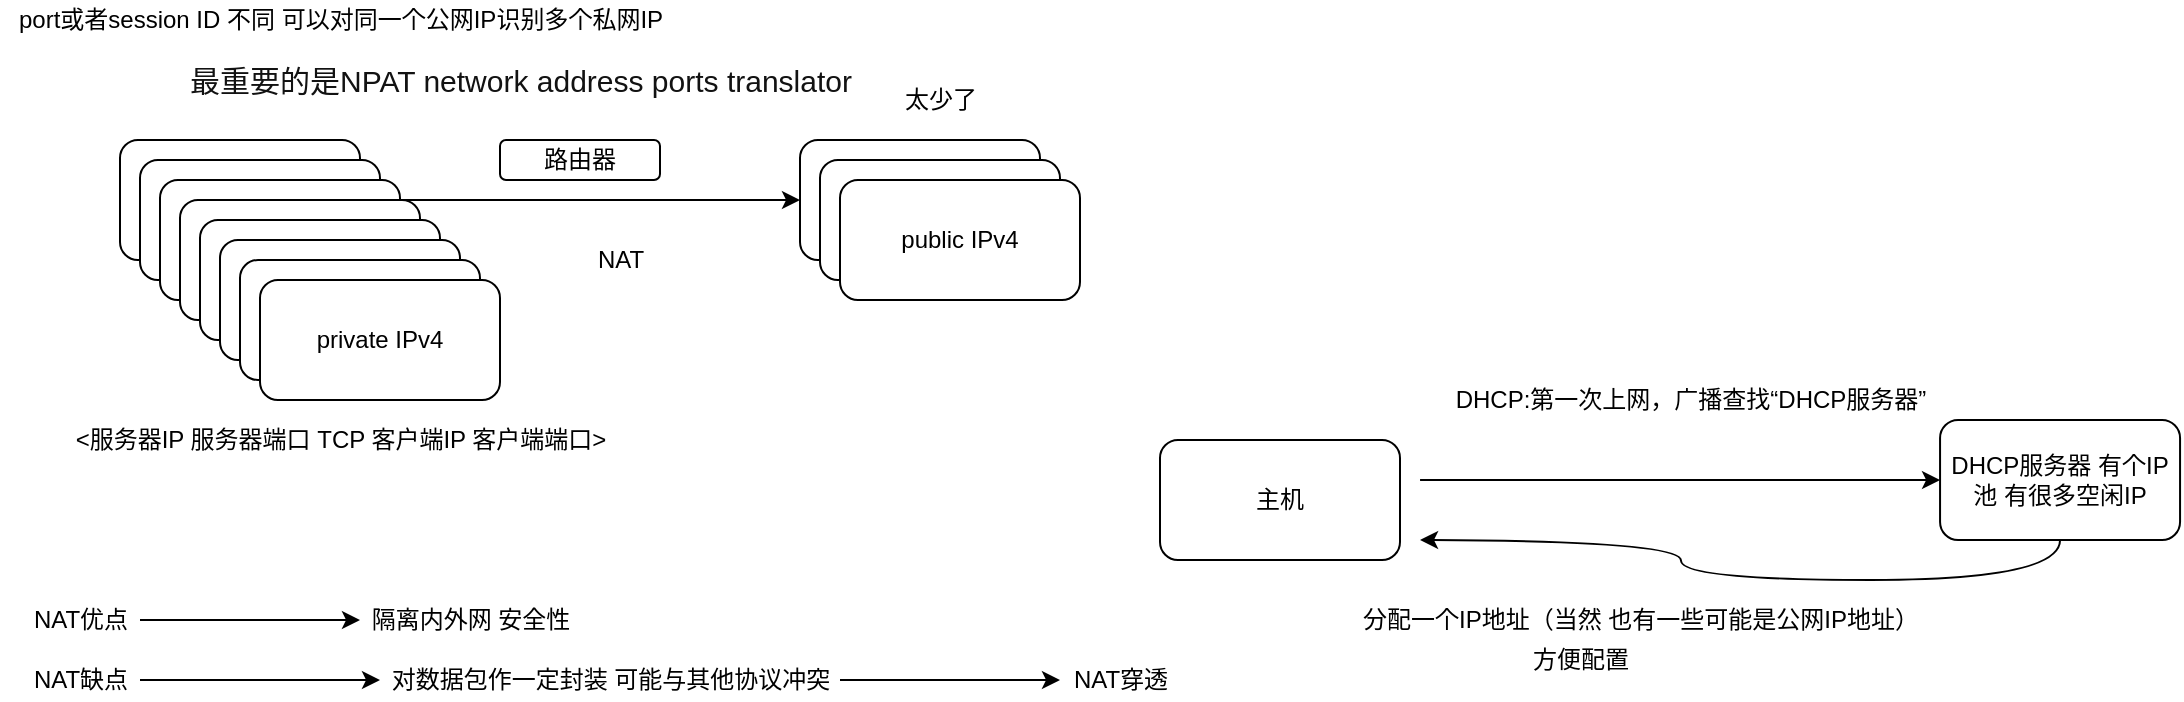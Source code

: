 <mxfile version="13.7.9" type="device" pages="2"><diagram id="Kh6NwJ7nRzPGnphc6LA8" name="NAT"><mxGraphModel dx="905" dy="672" grid="1" gridSize="10" guides="1" tooltips="1" connect="1" arrows="1" fold="1" page="1" pageScale="1" pageWidth="827" pageHeight="1169" math="0" shadow="0"><root><mxCell id="0"/><mxCell id="1" parent="0"/><mxCell id="gUieE1cA2e0wwHPSv3Jc-3" style="edgeStyle=orthogonalEdgeStyle;rounded=0;orthogonalLoop=1;jettySize=auto;html=1;curved=1;" parent="1" source="gUieE1cA2e0wwHPSv3Jc-1" target="gUieE1cA2e0wwHPSv3Jc-2" edge="1"><mxGeometry relative="1" as="geometry"/></mxCell><mxCell id="gUieE1cA2e0wwHPSv3Jc-1" value="private IP" style="rounded=1;whiteSpace=wrap;html=1;" parent="1" vertex="1"><mxGeometry x="200" y="200" width="120" height="60" as="geometry"/></mxCell><mxCell id="gUieE1cA2e0wwHPSv3Jc-2" value="public IP" style="rounded=1;whiteSpace=wrap;html=1;" parent="1" vertex="1"><mxGeometry x="540" y="200" width="120" height="60" as="geometry"/></mxCell><mxCell id="gUieE1cA2e0wwHPSv3Jc-4" value="NAT" style="text;html=1;align=center;verticalAlign=middle;resizable=0;points=[];autosize=1;" parent="1" vertex="1"><mxGeometry x="430" y="250" width="40" height="20" as="geometry"/></mxCell><mxCell id="gUieE1cA2e0wwHPSv3Jc-6" value="太少了" style="text;html=1;align=center;verticalAlign=middle;resizable=0;points=[];autosize=1;" parent="1" vertex="1"><mxGeometry x="585" y="170" width="50" height="20" as="geometry"/></mxCell><mxCell id="gUieE1cA2e0wwHPSv3Jc-7" value="private IP" style="rounded=1;whiteSpace=wrap;html=1;" parent="1" vertex="1"><mxGeometry x="210" y="210" width="120" height="60" as="geometry"/></mxCell><mxCell id="gUieE1cA2e0wwHPSv3Jc-8" value="private IP" style="rounded=1;whiteSpace=wrap;html=1;" parent="1" vertex="1"><mxGeometry x="220" y="220" width="120" height="60" as="geometry"/></mxCell><mxCell id="gUieE1cA2e0wwHPSv3Jc-9" value="private IP" style="rounded=1;whiteSpace=wrap;html=1;" parent="1" vertex="1"><mxGeometry x="230" y="230" width="120" height="60" as="geometry"/></mxCell><mxCell id="gUieE1cA2e0wwHPSv3Jc-10" value="private IP" style="rounded=1;whiteSpace=wrap;html=1;" parent="1" vertex="1"><mxGeometry x="240" y="240" width="120" height="60" as="geometry"/></mxCell><mxCell id="gUieE1cA2e0wwHPSv3Jc-11" value="private IP" style="rounded=1;whiteSpace=wrap;html=1;" parent="1" vertex="1"><mxGeometry x="250" y="250" width="120" height="60" as="geometry"/></mxCell><mxCell id="gUieE1cA2e0wwHPSv3Jc-12" value="public IP" style="rounded=1;whiteSpace=wrap;html=1;" parent="1" vertex="1"><mxGeometry x="550" y="210" width="120" height="60" as="geometry"/></mxCell><mxCell id="gUieE1cA2e0wwHPSv3Jc-17" value="" style="edgeStyle=orthogonalEdgeStyle;rounded=0;orthogonalLoop=1;jettySize=auto;html=1;curved=1;" parent="1" target="gUieE1cA2e0wwHPSv3Jc-16" edge="1"><mxGeometry relative="1" as="geometry"><mxPoint x="850.03" y="370" as="sourcePoint"/></mxGeometry></mxCell><mxCell id="gUieE1cA2e0wwHPSv3Jc-13" value="public IPv4" style="rounded=1;whiteSpace=wrap;html=1;" parent="1" vertex="1"><mxGeometry x="560" y="220" width="120" height="60" as="geometry"/></mxCell><mxCell id="gUieE1cA2e0wwHPSv3Jc-14" value="private IP" style="rounded=1;whiteSpace=wrap;html=1;" parent="1" vertex="1"><mxGeometry x="260" y="260" width="120" height="60" as="geometry"/></mxCell><mxCell id="gUieE1cA2e0wwHPSv3Jc-15" value="private IPv4" style="rounded=1;whiteSpace=wrap;html=1;" parent="1" vertex="1"><mxGeometry x="270" y="270" width="120" height="60" as="geometry"/></mxCell><mxCell id="gUieE1cA2e0wwHPSv3Jc-32" style="edgeStyle=orthogonalEdgeStyle;rounded=0;orthogonalLoop=1;jettySize=auto;html=1;entryX=1;entryY=1;entryDx=0;entryDy=0;exitX=0.5;exitY=1;exitDx=0;exitDy=0;curved=1;" parent="1" source="gUieE1cA2e0wwHPSv3Jc-16" edge="1"><mxGeometry relative="1" as="geometry"><mxPoint x="850.03" y="400.0" as="targetPoint"/></mxGeometry></mxCell><mxCell id="gUieE1cA2e0wwHPSv3Jc-16" value="DHCP服务器 有个IP池 有很多空闲IP" style="rounded=1;whiteSpace=wrap;html=1;" parent="1" vertex="1"><mxGeometry x="1110.03" y="340" width="120" height="60" as="geometry"/></mxCell><mxCell id="gUieE1cA2e0wwHPSv3Jc-18" value="DHCP:第一次上网，广播查找“DHCP服务器”" style="text;html=1;align=center;verticalAlign=middle;resizable=0;points=[];autosize=1;" parent="1" vertex="1"><mxGeometry x="860.03" y="320" width="250" height="20" as="geometry"/></mxCell><mxCell id="gUieE1cA2e0wwHPSv3Jc-19" value="&amp;lt;服务器IP 服务器端口 TCP 客户端IP 客户端端口&amp;gt;" style="text;html=1;align=center;verticalAlign=middle;resizable=0;points=[];autosize=1;" parent="1" vertex="1"><mxGeometry x="170" y="340" width="280" height="20" as="geometry"/></mxCell><mxCell id="gUieE1cA2e0wwHPSv3Jc-20" value="port或者session ID 不同 可以对同一个公网IP识别多个私网IP" style="text;html=1;align=center;verticalAlign=middle;resizable=0;points=[];autosize=1;" parent="1" vertex="1"><mxGeometry x="140" y="130" width="340" height="20" as="geometry"/></mxCell><mxCell id="gUieE1cA2e0wwHPSv3Jc-25" value="" style="edgeStyle=orthogonalEdgeStyle;rounded=0;orthogonalLoop=1;jettySize=auto;html=1;curved=1;" parent="1" source="gUieE1cA2e0wwHPSv3Jc-22" target="gUieE1cA2e0wwHPSv3Jc-24" edge="1"><mxGeometry relative="1" as="geometry"/></mxCell><mxCell id="gUieE1cA2e0wwHPSv3Jc-22" value="NAT缺点" style="text;html=1;align=center;verticalAlign=middle;resizable=0;points=[];autosize=1;" parent="1" vertex="1"><mxGeometry x="150" y="460" width="60" height="20" as="geometry"/></mxCell><mxCell id="gUieE1cA2e0wwHPSv3Jc-27" value="" style="edgeStyle=orthogonalEdgeStyle;rounded=0;orthogonalLoop=1;jettySize=auto;html=1;curved=1;" parent="1" source="gUieE1cA2e0wwHPSv3Jc-23" target="gUieE1cA2e0wwHPSv3Jc-26" edge="1"><mxGeometry relative="1" as="geometry"/></mxCell><mxCell id="gUieE1cA2e0wwHPSv3Jc-23" value="NAT优点" style="text;html=1;align=center;verticalAlign=middle;resizable=0;points=[];autosize=1;" parent="1" vertex="1"><mxGeometry x="150" y="430" width="60" height="20" as="geometry"/></mxCell><mxCell id="gUieE1cA2e0wwHPSv3Jc-29" value="" style="edgeStyle=orthogonalEdgeStyle;rounded=0;orthogonalLoop=1;jettySize=auto;html=1;curved=1;" parent="1" source="gUieE1cA2e0wwHPSv3Jc-24" target="gUieE1cA2e0wwHPSv3Jc-28" edge="1"><mxGeometry relative="1" as="geometry"/></mxCell><mxCell id="gUieE1cA2e0wwHPSv3Jc-24" value="对数据包作一定封装 可能与其他协议冲突" style="text;html=1;align=center;verticalAlign=middle;resizable=0;points=[];autosize=1;" parent="1" vertex="1"><mxGeometry x="330" y="460" width="230" height="20" as="geometry"/></mxCell><mxCell id="gUieE1cA2e0wwHPSv3Jc-26" value="隔离内外网 安全性" style="text;html=1;align=center;verticalAlign=middle;resizable=0;points=[];autosize=1;" parent="1" vertex="1"><mxGeometry x="320" y="430" width="110" height="20" as="geometry"/></mxCell><mxCell id="gUieE1cA2e0wwHPSv3Jc-28" value="NAT穿透" style="text;html=1;align=center;verticalAlign=middle;resizable=0;points=[];autosize=1;" parent="1" vertex="1"><mxGeometry x="670" y="460" width="60" height="20" as="geometry"/></mxCell><mxCell id="gUieE1cA2e0wwHPSv3Jc-30" value="&lt;span style=&quot;color: rgb(18 , 18 , 18) ; font-family: , &amp;#34;blinkmacsystemfont&amp;#34; , &amp;#34;helvetica neue&amp;#34; , &amp;#34;pingfang sc&amp;#34; , &amp;#34;microsoft yahei&amp;#34; , &amp;#34;source han sans sc&amp;#34; , &amp;#34;noto sans cjk sc&amp;#34; , &amp;#34;wenquanyi micro hei&amp;#34; , sans-serif ; font-size: 15px ; background-color: rgb(255 , 255 , 255)&quot;&gt;最重要的是NPAT network address ports translator&lt;/span&gt;" style="text;html=1;align=center;verticalAlign=middle;resizable=0;points=[];autosize=1;" parent="1" vertex="1"><mxGeometry x="225" y="160" width="350" height="20" as="geometry"/></mxCell><mxCell id="gUieE1cA2e0wwHPSv3Jc-31" value="路由器" style="rounded=1;whiteSpace=wrap;html=1;" parent="1" vertex="1"><mxGeometry x="390" y="200" width="80" height="20" as="geometry"/></mxCell><mxCell id="gUieE1cA2e0wwHPSv3Jc-33" value="分配一个IP地址（当然 也有一些可能是公网IP地址）" style="text;html=1;align=center;verticalAlign=middle;resizable=0;points=[];autosize=1;" parent="1" vertex="1"><mxGeometry x="815.03" y="430" width="290" height="20" as="geometry"/></mxCell><mxCell id="gUieE1cA2e0wwHPSv3Jc-35" value="主机" style="rounded=1;whiteSpace=wrap;html=1;" parent="1" vertex="1"><mxGeometry x="720" y="350" width="120" height="60" as="geometry"/></mxCell><mxCell id="gUieE1cA2e0wwHPSv3Jc-36" value="方便配置" style="text;html=1;align=center;verticalAlign=middle;resizable=0;points=[];autosize=1;" parent="1" vertex="1"><mxGeometry x="900" y="450" width="60" height="20" as="geometry"/></mxCell></root></mxGraphModel></diagram><diagram id="GdIyDI0XDmECtq7BidOJ" name="链路层简介2"><mxGraphModel dx="1086" dy="806" grid="1" gridSize="10" guides="1" tooltips="1" connect="1" arrows="1" fold="1" page="1" pageScale="1" pageWidth="3300" pageHeight="4681" math="0" shadow="0"><root><mxCell id="SQHtJMsMlZZsc8Rb4rho-0"/><mxCell id="SQHtJMsMlZZsc8Rb4rho-1" parent="SQHtJMsMlZZsc8Rb4rho-0"/></root></mxGraphModel></diagram></mxfile>